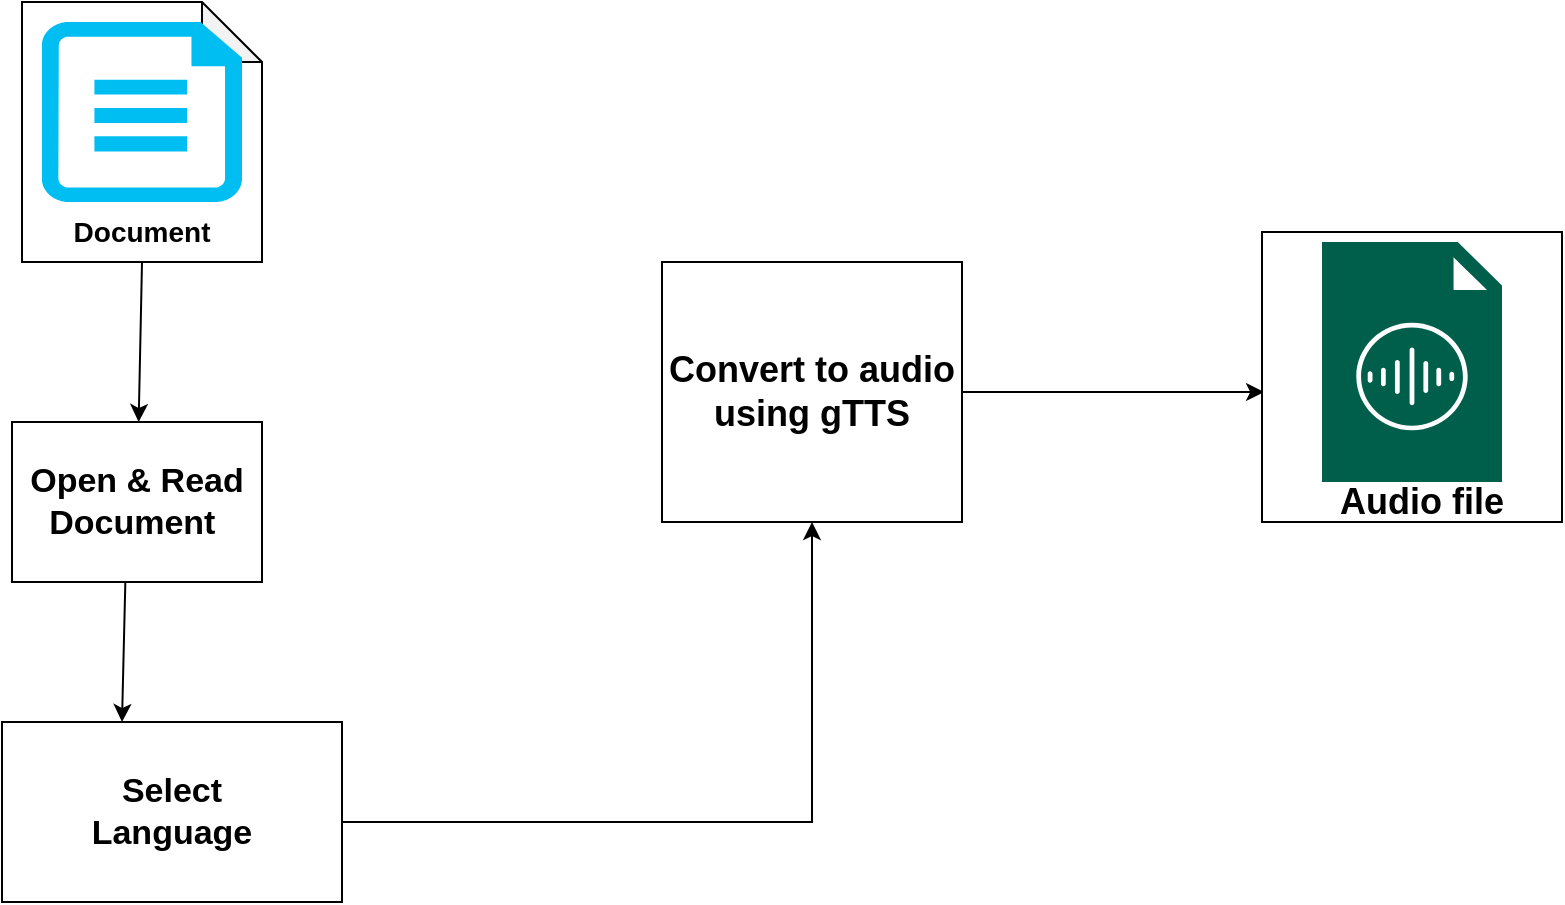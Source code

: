 <mxfile version="16.5.2" type="device"><diagram id="tyhAujkIpZJphdQd25gB" name="Page-1"><mxGraphModel dx="1210" dy="647" grid="1" gridSize="10" guides="1" tooltips="1" connect="1" arrows="1" fold="1" page="1" pageScale="1" pageWidth="850" pageHeight="1100" math="0" shadow="0"><root><mxCell id="0"/><mxCell id="1" parent="0"/><mxCell id="gDm-xIwbnO6CcVvciNOn-1" value="" style="shape=note;whiteSpace=wrap;html=1;backgroundOutline=1;darkOpacity=0.05;" vertex="1" parent="1"><mxGeometry x="70" y="90" width="120" height="130" as="geometry"/></mxCell><mxCell id="gDm-xIwbnO6CcVvciNOn-4" value="" style="verticalLabelPosition=bottom;html=1;verticalAlign=top;align=center;strokeColor=none;fillColor=#00BEF2;shape=mxgraph.azure.file;pointerEvents=1;" vertex="1" parent="1"><mxGeometry x="80" y="100" width="100" height="90" as="geometry"/></mxCell><mxCell id="gDm-xIwbnO6CcVvciNOn-7" value="&lt;font style=&quot;font-size: 17px&quot;&gt;&lt;b&gt;Open &amp;amp; Read Document&amp;nbsp;&lt;/b&gt;&lt;/font&gt;" style="rounded=0;whiteSpace=wrap;html=1;" vertex="1" parent="1"><mxGeometry x="65" y="300" width="125" height="80" as="geometry"/></mxCell><mxCell id="gDm-xIwbnO6CcVvciNOn-8" value="Document" style="text;html=1;strokeColor=none;fillColor=none;align=center;verticalAlign=middle;whiteSpace=wrap;rounded=0;fontSize=14;fontStyle=1" vertex="1" parent="1"><mxGeometry x="100" y="190" width="60" height="30" as="geometry"/></mxCell><mxCell id="gDm-xIwbnO6CcVvciNOn-9" value="" style="group" vertex="1" connectable="0" parent="1"><mxGeometry x="60" y="450" width="170" height="90" as="geometry"/></mxCell><mxCell id="gDm-xIwbnO6CcVvciNOn-2" value="&lt;font size=&quot;1&quot;&gt;&lt;b style=&quot;font-size: 17px&quot;&gt;Select &lt;br&gt;Language&lt;/b&gt;&lt;/font&gt;" style="rounded=0;whiteSpace=wrap;html=1;" vertex="1" parent="gDm-xIwbnO6CcVvciNOn-9"><mxGeometry width="170" height="90" as="geometry"/></mxCell><mxCell id="gDm-xIwbnO6CcVvciNOn-3" value="" style="shape=image;html=1;verticalAlign=top;verticalLabelPosition=bottom;labelBackgroundColor=#ffffff;imageAspect=0;aspect=fixed;image=https://cdn2.iconfinder.com/data/icons/font-awesome/1792/language-128.png" vertex="1" parent="gDm-xIwbnO6CcVvciNOn-9"><mxGeometry x="120" y="10" width="40" height="40" as="geometry"/></mxCell><mxCell id="gDm-xIwbnO6CcVvciNOn-10" value="&lt;b&gt;&lt;font style=&quot;font-size: 18px&quot;&gt;Convert to audio using gTTS&lt;/font&gt;&lt;/b&gt;" style="rounded=0;whiteSpace=wrap;html=1;fontSize=17;" vertex="1" parent="1"><mxGeometry x="390" y="220" width="150" height="130" as="geometry"/></mxCell><mxCell id="gDm-xIwbnO6CcVvciNOn-14" value="" style="endArrow=classic;html=1;rounded=0;fontSize=18;exitX=0.5;exitY=1;exitDx=0;exitDy=0;" edge="1" parent="1" source="gDm-xIwbnO6CcVvciNOn-8" target="gDm-xIwbnO6CcVvciNOn-7"><mxGeometry width="50" height="50" relative="1" as="geometry"><mxPoint x="400" y="380" as="sourcePoint"/><mxPoint x="450" y="330" as="targetPoint"/></mxGeometry></mxCell><mxCell id="gDm-xIwbnO6CcVvciNOn-15" value="" style="endArrow=classic;html=1;rounded=0;fontSize=18;exitX=0.5;exitY=1;exitDx=0;exitDy=0;" edge="1" parent="1"><mxGeometry width="50" height="50" relative="1" as="geometry"><mxPoint x="121.67" y="380" as="sourcePoint"/><mxPoint x="120" y="450" as="targetPoint"/></mxGeometry></mxCell><mxCell id="gDm-xIwbnO6CcVvciNOn-16" value="" style="endArrow=classic;html=1;rounded=0;fontSize=18;entryX=0.5;entryY=1;entryDx=0;entryDy=0;" edge="1" parent="1" target="gDm-xIwbnO6CcVvciNOn-10"><mxGeometry width="50" height="50" relative="1" as="geometry"><mxPoint x="230" y="500" as="sourcePoint"/><mxPoint x="450" y="330" as="targetPoint"/><Array as="points"><mxPoint x="465" y="500"/></Array></mxGeometry></mxCell><mxCell id="gDm-xIwbnO6CcVvciNOn-17" value="" style="endArrow=classic;html=1;rounded=0;fontSize=18;entryX=0.007;entryY=0.552;entryDx=0;entryDy=0;entryPerimeter=0;" edge="1" parent="1" source="gDm-xIwbnO6CcVvciNOn-10" target="gDm-xIwbnO6CcVvciNOn-11"><mxGeometry width="50" height="50" relative="1" as="geometry"><mxPoint x="400" y="380" as="sourcePoint"/><mxPoint x="450" y="330" as="targetPoint"/></mxGeometry></mxCell><mxCell id="gDm-xIwbnO6CcVvciNOn-18" value="" style="group" vertex="1" connectable="0" parent="1"><mxGeometry x="690" y="205" width="150" height="145" as="geometry"/></mxCell><mxCell id="gDm-xIwbnO6CcVvciNOn-11" value="" style="rounded=0;whiteSpace=wrap;html=1;fontSize=18;" vertex="1" parent="gDm-xIwbnO6CcVvciNOn-18"><mxGeometry width="150" height="145" as="geometry"/></mxCell><mxCell id="gDm-xIwbnO6CcVvciNOn-12" value="" style="sketch=0;pointerEvents=1;shadow=0;dashed=0;html=1;strokeColor=none;fillColor=#005F4B;labelPosition=center;verticalLabelPosition=bottom;verticalAlign=top;align=center;outlineConnect=0;shape=mxgraph.veeam2.audio_file;fontSize=18;" vertex="1" parent="gDm-xIwbnO6CcVvciNOn-18"><mxGeometry x="30" y="5" width="90" height="120" as="geometry"/></mxCell><mxCell id="gDm-xIwbnO6CcVvciNOn-13" value="&lt;b&gt;Audio file&lt;/b&gt;" style="text;html=1;strokeColor=none;fillColor=none;align=center;verticalAlign=middle;whiteSpace=wrap;rounded=0;fontSize=18;" vertex="1" parent="gDm-xIwbnO6CcVvciNOn-18"><mxGeometry x="30" y="125" width="100" height="20" as="geometry"/></mxCell></root></mxGraphModel></diagram></mxfile>